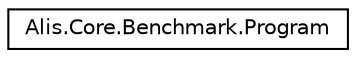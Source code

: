 digraph "Graphical Class Hierarchy"
{
 // LATEX_PDF_SIZE
  edge [fontname="Helvetica",fontsize="10",labelfontname="Helvetica",labelfontsize="10"];
  node [fontname="Helvetica",fontsize="10",shape=record];
  rankdir="LR";
  Node0 [label="Alis.Core.Benchmark.Program",height=0.2,width=0.4,color="black", fillcolor="white", style="filled",URL="$class_alis_1_1_core_1_1_benchmark_1_1_program.html",tooltip="The program class"];
}
